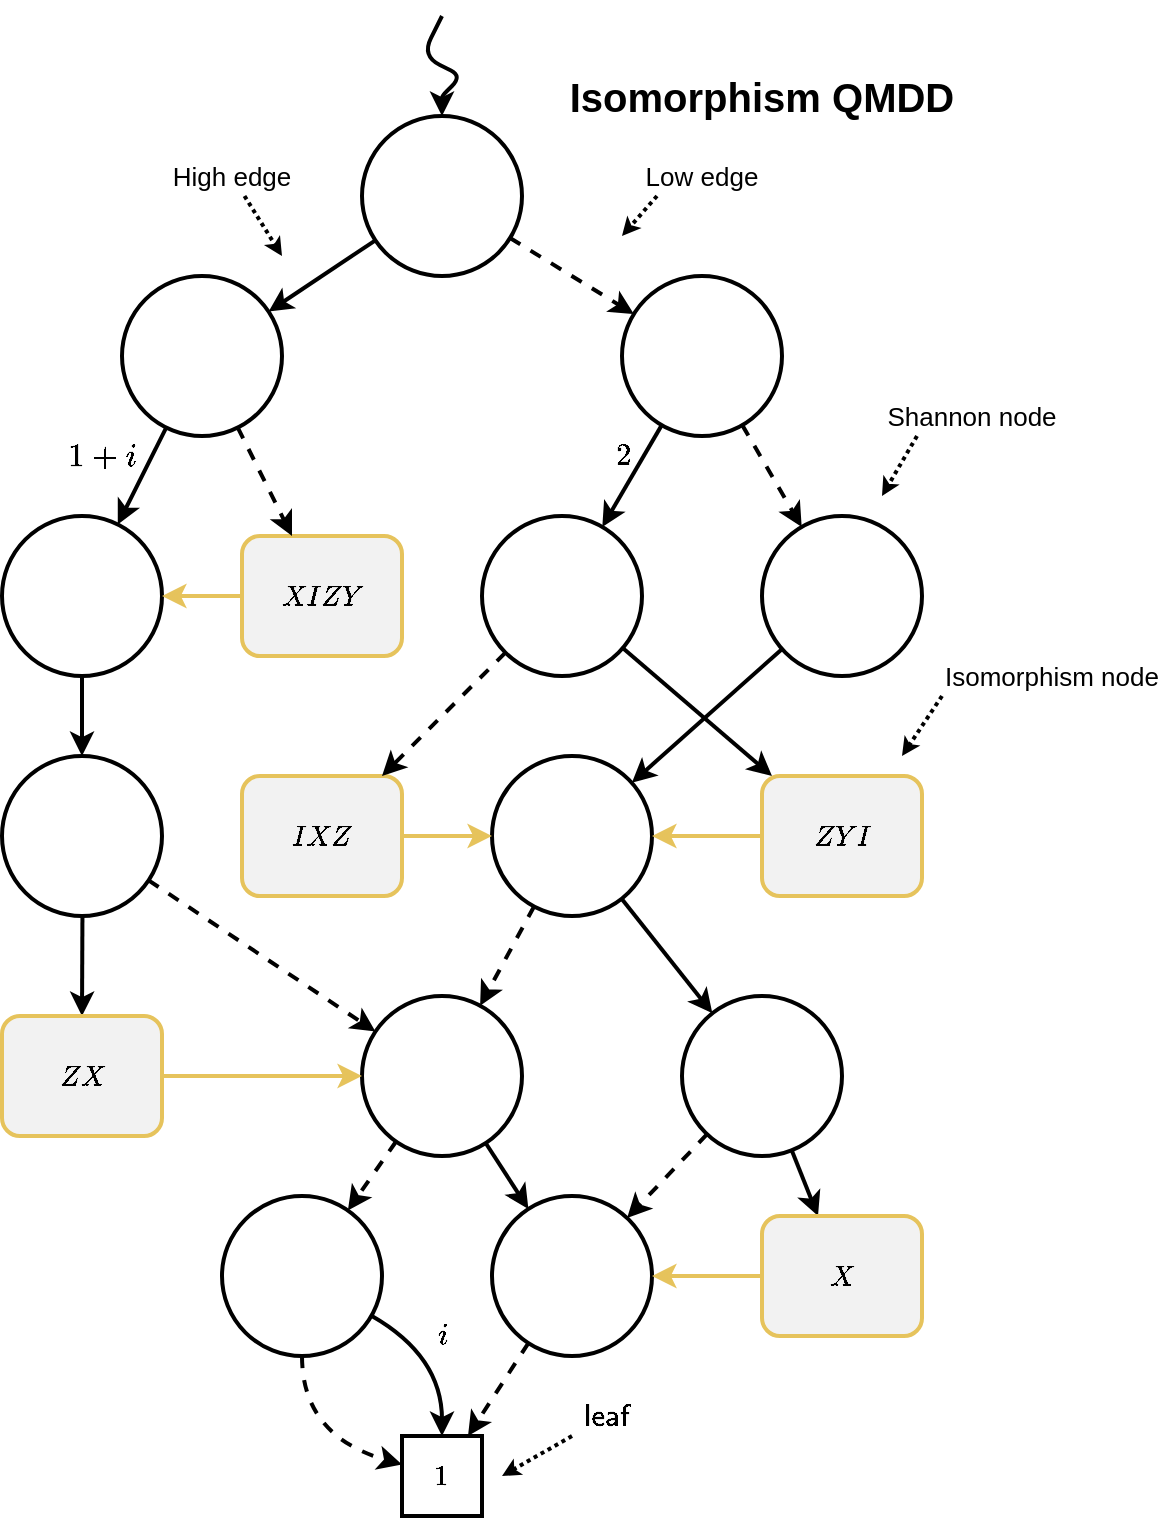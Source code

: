 <mxfile version="13.7.3" type="device"><diagram id="j-2fc28IXGY9fXP2UtbA" name="Page-1"><mxGraphModel dx="1185" dy="1910" grid="1" gridSize="10" guides="1" tooltips="1" connect="1" arrows="1" fold="1" page="1" pageScale="1" pageWidth="850" pageHeight="1100" math="1" shadow="0"><root><mxCell id="0"/><mxCell id="1" parent="0"/><mxCell id="MGRooVW7pnjZTKjsBsS9-1" value="" style="ellipse;whiteSpace=wrap;html=1;strokeWidth=2;" vertex="1" parent="1"><mxGeometry x="360" y="40" width="80" height="80" as="geometry"/></mxCell><mxCell id="MGRooVW7pnjZTKjsBsS9-2" value="" style="ellipse;whiteSpace=wrap;html=1;strokeWidth=2;" vertex="1" parent="1"><mxGeometry x="240" y="120" width="80" height="80" as="geometry"/></mxCell><mxCell id="MGRooVW7pnjZTKjsBsS9-3" value="" style="ellipse;whiteSpace=wrap;html=1;strokeWidth=2;" vertex="1" parent="1"><mxGeometry x="490" y="120" width="80" height="80" as="geometry"/></mxCell><mxCell id="MGRooVW7pnjZTKjsBsS9-4" value="" style="ellipse;whiteSpace=wrap;html=1;strokeWidth=2;" vertex="1" parent="1"><mxGeometry x="560" y="240" width="80" height="80" as="geometry"/></mxCell><mxCell id="MGRooVW7pnjZTKjsBsS9-5" value="" style="ellipse;whiteSpace=wrap;html=1;strokeWidth=2;" vertex="1" parent="1"><mxGeometry x="420" y="240" width="80" height="80" as="geometry"/></mxCell><mxCell id="MGRooVW7pnjZTKjsBsS9-6" value="" style="ellipse;whiteSpace=wrap;html=1;strokeWidth=2;" vertex="1" parent="1"><mxGeometry x="425" y="360" width="80" height="80" as="geometry"/></mxCell><mxCell id="MGRooVW7pnjZTKjsBsS9-7" value="" style="ellipse;whiteSpace=wrap;html=1;strokeWidth=2;" vertex="1" parent="1"><mxGeometry x="520" y="480" width="80" height="80" as="geometry"/></mxCell><mxCell id="MGRooVW7pnjZTKjsBsS9-8" value="" style="ellipse;whiteSpace=wrap;html=1;strokeWidth=2;" vertex="1" parent="1"><mxGeometry x="360" y="480" width="80" height="80" as="geometry"/></mxCell><mxCell id="MGRooVW7pnjZTKjsBsS9-9" value="" style="ellipse;whiteSpace=wrap;html=1;strokeWidth=2;" vertex="1" parent="1"><mxGeometry x="290" y="580" width="80" height="80" as="geometry"/></mxCell><mxCell id="MGRooVW7pnjZTKjsBsS9-10" value="" style="ellipse;whiteSpace=wrap;html=1;strokeWidth=2;" vertex="1" parent="1"><mxGeometry x="425" y="580" width="80" height="80" as="geometry"/></mxCell><mxCell id="MGRooVW7pnjZTKjsBsS9-12" value="" style="ellipse;whiteSpace=wrap;html=1;strokeWidth=2;" vertex="1" parent="1"><mxGeometry x="180" y="240" width="80" height="80" as="geometry"/></mxCell><mxCell id="MGRooVW7pnjZTKjsBsS9-13" value="" style="endArrow=classic;html=1;strokeWidth=2;" edge="1" parent="1" source="MGRooVW7pnjZTKjsBsS9-1" target="MGRooVW7pnjZTKjsBsS9-2"><mxGeometry width="50" height="50" relative="1" as="geometry"><mxPoint x="430" y="520" as="sourcePoint"/><mxPoint x="480" y="470" as="targetPoint"/></mxGeometry></mxCell><mxCell id="MGRooVW7pnjZTKjsBsS9-14" value="" style="endArrow=classic;html=1;strokeWidth=2;dashed=1;" edge="1" parent="1" source="MGRooVW7pnjZTKjsBsS9-1" target="MGRooVW7pnjZTKjsBsS9-3"><mxGeometry width="50" height="50" relative="1" as="geometry"><mxPoint x="387.886" y="83.331" as="sourcePoint"/><mxPoint x="352.188" y="136.718" as="targetPoint"/></mxGeometry></mxCell><mxCell id="MGRooVW7pnjZTKjsBsS9-15" value="$$XIZY$$" style="rounded=1;whiteSpace=wrap;html=1;strokeWidth=2;perimeterSpacing=0;shadow=0;glass=0;fillColor=#F2F2F2;strokeColor=#E6C35C;" vertex="1" parent="1"><mxGeometry x="300" y="250" width="80" height="60" as="geometry"/></mxCell><mxCell id="MGRooVW7pnjZTKjsBsS9-16" value="" style="endArrow=classic;html=1;strokeWidth=2;" edge="1" parent="1" source="MGRooVW7pnjZTKjsBsS9-12" target="MGRooVW7pnjZTKjsBsS9-32"><mxGeometry width="50" height="50" relative="1" as="geometry"><mxPoint x="387.874" y="83.323" as="sourcePoint"/><mxPoint x="352.188" y="136.718" as="targetPoint"/></mxGeometry></mxCell><mxCell id="MGRooVW7pnjZTKjsBsS9-17" value="$$1+i$$" style="endArrow=classic;html=1;strokeWidth=2;labelBackgroundColor=none;fontSize=14;" edge="1" parent="1" source="MGRooVW7pnjZTKjsBsS9-2" target="MGRooVW7pnjZTKjsBsS9-12"><mxGeometry y="-22" width="50" height="50" relative="1" as="geometry"><mxPoint x="397.874" y="93.323" as="sourcePoint"/><mxPoint x="362.188" y="146.718" as="targetPoint"/><mxPoint as="offset"/></mxGeometry></mxCell><mxCell id="MGRooVW7pnjZTKjsBsS9-18" value="$$2$$" style="endArrow=classic;html=1;strokeWidth=2;labelBackgroundColor=none;fontSize=13;" edge="1" parent="1" source="MGRooVW7pnjZTKjsBsS9-3" target="MGRooVW7pnjZTKjsBsS9-5"><mxGeometry x="-0.207" y="-9" width="50" height="50" relative="1" as="geometry"><mxPoint x="407.874" y="103.323" as="sourcePoint"/><mxPoint x="372.188" y="156.718" as="targetPoint"/><mxPoint as="offset"/></mxGeometry></mxCell><mxCell id="MGRooVW7pnjZTKjsBsS9-19" value="" style="endArrow=classic;html=1;strokeWidth=2;" edge="1" parent="1" source="MGRooVW7pnjZTKjsBsS9-5" target="MGRooVW7pnjZTKjsBsS9-30"><mxGeometry width="50" height="50" relative="1" as="geometry"><mxPoint x="417.874" y="113.323" as="sourcePoint"/><mxPoint x="382.188" y="166.718" as="targetPoint"/></mxGeometry></mxCell><mxCell id="MGRooVW7pnjZTKjsBsS9-20" value="" style="endArrow=classic;html=1;strokeWidth=2;" edge="1" parent="1" source="MGRooVW7pnjZTKjsBsS9-4" target="MGRooVW7pnjZTKjsBsS9-6"><mxGeometry width="50" height="50" relative="1" as="geometry"><mxPoint x="427.874" y="123.323" as="sourcePoint"/><mxPoint x="392.188" y="176.718" as="targetPoint"/></mxGeometry></mxCell><mxCell id="MGRooVW7pnjZTKjsBsS9-21" value="" style="endArrow=classic;html=1;strokeWidth=2;" edge="1" parent="1" source="MGRooVW7pnjZTKjsBsS9-32" target="MGRooVW7pnjZTKjsBsS9-31"><mxGeometry width="50" height="50" relative="1" as="geometry"><mxPoint x="437.874" y="133.323" as="sourcePoint"/><mxPoint x="402.188" y="186.718" as="targetPoint"/></mxGeometry></mxCell><mxCell id="MGRooVW7pnjZTKjsBsS9-22" value="" style="endArrow=classic;html=1;strokeWidth=2;" edge="1" parent="1" source="MGRooVW7pnjZTKjsBsS9-6" target="MGRooVW7pnjZTKjsBsS9-7"><mxGeometry width="50" height="50" relative="1" as="geometry"><mxPoint x="447.874" y="143.323" as="sourcePoint"/><mxPoint x="412.188" y="196.718" as="targetPoint"/></mxGeometry></mxCell><mxCell id="MGRooVW7pnjZTKjsBsS9-23" value="" style="endArrow=classic;html=1;strokeWidth=2;" edge="1" parent="1" source="MGRooVW7pnjZTKjsBsS9-8" target="MGRooVW7pnjZTKjsBsS9-10"><mxGeometry width="50" height="50" relative="1" as="geometry"><mxPoint x="457.874" y="153.323" as="sourcePoint"/><mxPoint x="272" y="616" as="targetPoint"/></mxGeometry></mxCell><mxCell id="MGRooVW7pnjZTKjsBsS9-24" value="" style="endArrow=classic;html=1;strokeWidth=2;" edge="1" parent="1" source="MGRooVW7pnjZTKjsBsS9-7" target="MGRooVW7pnjZTKjsBsS9-46"><mxGeometry width="50" height="50" relative="1" as="geometry"><mxPoint x="467.874" y="163.323" as="sourcePoint"/><mxPoint x="432.188" y="216.718" as="targetPoint"/></mxGeometry></mxCell><mxCell id="MGRooVW7pnjZTKjsBsS9-25" value="" style="endArrow=classic;html=1;strokeWidth=2;dashed=1;" edge="1" parent="1" source="MGRooVW7pnjZTKjsBsS9-10" target="MGRooVW7pnjZTKjsBsS9-27"><mxGeometry width="50" height="50" relative="1" as="geometry"><mxPoint x="477.874" y="173.323" as="sourcePoint"/><mxPoint x="442.188" y="226.718" as="targetPoint"/></mxGeometry></mxCell><mxCell id="MGRooVW7pnjZTKjsBsS9-26" value="$$i$$" style="endArrow=classic;html=1;strokeWidth=2;curved=1;labelBackgroundColor=none;fontSize=13;" edge="1" parent="1" source="MGRooVW7pnjZTKjsBsS9-9" target="MGRooVW7pnjZTKjsBsS9-27"><mxGeometry x="-0.115" y="9" width="50" height="50" relative="1" as="geometry"><mxPoint x="487.874" y="183.323" as="sourcePoint"/><mxPoint x="452.188" y="236.718" as="targetPoint"/><Array as="points"><mxPoint x="400" y="660"/></Array><mxPoint as="offset"/></mxGeometry></mxCell><mxCell id="MGRooVW7pnjZTKjsBsS9-27" value="$$1$$" style="rounded=0;whiteSpace=wrap;html=1;shadow=0;glass=0;strokeWidth=2;" vertex="1" parent="1"><mxGeometry x="380" y="700" width="40" height="40" as="geometry"/></mxCell><mxCell id="MGRooVW7pnjZTKjsBsS9-29" value="$$IXZ$$" style="rounded=1;whiteSpace=wrap;html=1;strokeWidth=2;perimeterSpacing=0;shadow=0;glass=0;fillColor=#F2F2F2;strokeColor=#E6C35C;" vertex="1" parent="1"><mxGeometry x="300" y="370" width="80" height="60" as="geometry"/></mxCell><mxCell id="MGRooVW7pnjZTKjsBsS9-30" value="$$ZYI$$" style="rounded=1;whiteSpace=wrap;html=1;strokeWidth=2;perimeterSpacing=0;shadow=0;glass=0;fillColor=#F2F2F2;strokeColor=#E6C35C;" vertex="1" parent="1"><mxGeometry x="560" y="370" width="80" height="60" as="geometry"/></mxCell><mxCell id="MGRooVW7pnjZTKjsBsS9-31" value="$$ZX$$" style="rounded=1;whiteSpace=wrap;html=1;strokeWidth=2;perimeterSpacing=0;shadow=0;glass=0;fillColor=#F2F2F2;strokeColor=#E6C35C;" vertex="1" parent="1"><mxGeometry x="180" y="490" width="80" height="60" as="geometry"/></mxCell><mxCell id="MGRooVW7pnjZTKjsBsS9-32" value="" style="ellipse;whiteSpace=wrap;html=1;strokeWidth=2;" vertex="1" parent="1"><mxGeometry x="180" y="360" width="80" height="80" as="geometry"/></mxCell><mxCell id="MGRooVW7pnjZTKjsBsS9-33" value="" style="endArrow=classic;html=1;strokeWidth=2;dashed=1;" edge="1" parent="1" source="MGRooVW7pnjZTKjsBsS9-3" target="MGRooVW7pnjZTKjsBsS9-4"><mxGeometry width="50" height="50" relative="1" as="geometry"><mxPoint x="440.429" y="75.963" as="sourcePoint"/><mxPoint x="410" y="140" as="targetPoint"/></mxGeometry></mxCell><mxCell id="MGRooVW7pnjZTKjsBsS9-34" value="" style="endArrow=classic;html=1;strokeWidth=2;dashed=1;" edge="1" parent="1" source="MGRooVW7pnjZTKjsBsS9-2" target="MGRooVW7pnjZTKjsBsS9-15"><mxGeometry width="50" height="50" relative="1" as="geometry"><mxPoint x="450.429" y="85.963" as="sourcePoint"/><mxPoint x="420" y="150" as="targetPoint"/></mxGeometry></mxCell><mxCell id="MGRooVW7pnjZTKjsBsS9-35" value="" style="endArrow=classic;html=1;strokeWidth=2;dashed=1;" edge="1" parent="1" source="MGRooVW7pnjZTKjsBsS9-5" target="MGRooVW7pnjZTKjsBsS9-29"><mxGeometry width="50" height="50" relative="1" as="geometry"><mxPoint x="460.429" y="95.963" as="sourcePoint"/><mxPoint x="430" y="160" as="targetPoint"/></mxGeometry></mxCell><mxCell id="MGRooVW7pnjZTKjsBsS9-36" value="" style="endArrow=classic;html=1;strokeWidth=2;dashed=1;" edge="1" parent="1" source="MGRooVW7pnjZTKjsBsS9-6" target="MGRooVW7pnjZTKjsBsS9-8"><mxGeometry width="50" height="50" relative="1" as="geometry"><mxPoint x="470.429" y="105.963" as="sourcePoint"/><mxPoint x="440" y="170" as="targetPoint"/></mxGeometry></mxCell><mxCell id="MGRooVW7pnjZTKjsBsS9-37" value="" style="endArrow=classic;html=1;strokeWidth=2;dashed=1;" edge="1" parent="1" source="MGRooVW7pnjZTKjsBsS9-32" target="MGRooVW7pnjZTKjsBsS9-8"><mxGeometry width="50" height="50" relative="1" as="geometry"><mxPoint x="480.429" y="115.963" as="sourcePoint"/><mxPoint x="450" y="180" as="targetPoint"/></mxGeometry></mxCell><mxCell id="MGRooVW7pnjZTKjsBsS9-39" value="" style="endArrow=classic;html=1;strokeWidth=2;dashed=1;" edge="1" parent="1" source="MGRooVW7pnjZTKjsBsS9-8" target="MGRooVW7pnjZTKjsBsS9-9"><mxGeometry width="50" height="50" relative="1" as="geometry"><mxPoint x="500.429" y="135.963" as="sourcePoint"/><mxPoint x="470" y="200" as="targetPoint"/></mxGeometry></mxCell><mxCell id="MGRooVW7pnjZTKjsBsS9-40" value="" style="endArrow=classic;html=1;strokeWidth=2;dashed=1;" edge="1" parent="1" source="MGRooVW7pnjZTKjsBsS9-7" target="MGRooVW7pnjZTKjsBsS9-10"><mxGeometry width="50" height="50" relative="1" as="geometry"><mxPoint x="510.429" y="145.963" as="sourcePoint"/><mxPoint x="480" y="210" as="targetPoint"/></mxGeometry></mxCell><mxCell id="MGRooVW7pnjZTKjsBsS9-41" value="" style="endArrow=classic;html=1;strokeWidth=2;dashed=1;curved=1;" edge="1" parent="1" source="MGRooVW7pnjZTKjsBsS9-9" target="MGRooVW7pnjZTKjsBsS9-27"><mxGeometry width="50" height="50" relative="1" as="geometry"><mxPoint x="520.429" y="155.963" as="sourcePoint"/><mxPoint x="490" y="220" as="targetPoint"/><Array as="points"><mxPoint x="330" y="700"/></Array></mxGeometry></mxCell><mxCell id="MGRooVW7pnjZTKjsBsS9-42" value="" style="endArrow=classic;html=1;strokeWidth=2;fillColor=#fff2cc;strokeColor=#E6C35C;" edge="1" parent="1" source="MGRooVW7pnjZTKjsBsS9-31" target="MGRooVW7pnjZTKjsBsS9-8"><mxGeometry width="50" height="50" relative="1" as="geometry"><mxPoint x="307.886" y="203.331" as="sourcePoint"/><mxPoint x="272.188" y="256.718" as="targetPoint"/></mxGeometry></mxCell><mxCell id="MGRooVW7pnjZTKjsBsS9-43" value="" style="endArrow=classic;html=1;strokeWidth=2;fillColor=#fff2cc;strokeColor=#E6C35C;" edge="1" parent="1" source="MGRooVW7pnjZTKjsBsS9-15" target="MGRooVW7pnjZTKjsBsS9-12"><mxGeometry width="50" height="50" relative="1" as="geometry"><mxPoint x="296" y="530" as="sourcePoint"/><mxPoint x="370" y="530" as="targetPoint"/></mxGeometry></mxCell><mxCell id="MGRooVW7pnjZTKjsBsS9-44" value="" style="endArrow=classic;html=1;strokeWidth=2;exitX=1;exitY=0.5;exitDx=0;exitDy=0;fillColor=#fff2cc;strokeColor=#E6C35C;" edge="1" parent="1" source="MGRooVW7pnjZTKjsBsS9-29" target="MGRooVW7pnjZTKjsBsS9-6"><mxGeometry width="50" height="50" relative="1" as="geometry"><mxPoint x="500.407" y="315.989" as="sourcePoint"/><mxPoint x="568" y="374" as="targetPoint"/></mxGeometry></mxCell><mxCell id="MGRooVW7pnjZTKjsBsS9-45" value="" style="endArrow=classic;html=1;strokeWidth=2;fillColor=#fff2cc;strokeColor=#E6C35C;" edge="1" parent="1" source="MGRooVW7pnjZTKjsBsS9-30" target="MGRooVW7pnjZTKjsBsS9-6"><mxGeometry width="50" height="50" relative="1" as="geometry"><mxPoint x="580.093" y="316.562" as="sourcePoint"/><mxPoint x="504.846" y="383.368" as="targetPoint"/></mxGeometry></mxCell><mxCell id="MGRooVW7pnjZTKjsBsS9-46" value="$$X$$" style="rounded=1;whiteSpace=wrap;html=1;strokeWidth=2;perimeterSpacing=0;shadow=0;glass=0;fillColor=#F2F2F2;strokeColor=#E6C35C;" vertex="1" parent="1"><mxGeometry x="560" y="590" width="80" height="60" as="geometry"/></mxCell><mxCell id="MGRooVW7pnjZTKjsBsS9-47" value="" style="endArrow=classic;html=1;strokeWidth=2;fillColor=#fff2cc;strokeColor=#E6C35C;" edge="1" parent="1" source="MGRooVW7pnjZTKjsBsS9-46" target="MGRooVW7pnjZTKjsBsS9-10"><mxGeometry width="50" height="50" relative="1" as="geometry"><mxPoint x="570" y="410" as="sourcePoint"/><mxPoint x="515" y="410" as="targetPoint"/></mxGeometry></mxCell><mxCell id="MGRooVW7pnjZTKjsBsS9-48" value="" style="endArrow=classic;html=1;labelBackgroundColor=none;strokeWidth=2;fontSize=13;entryX=0.5;entryY=0;entryDx=0;entryDy=0;" edge="1" parent="1" target="MGRooVW7pnjZTKjsBsS9-1"><mxGeometry width="50" height="50" relative="1" as="geometry"><mxPoint x="400" y="-10" as="sourcePoint"/><mxPoint x="500" y="320" as="targetPoint"/><Array as="points"><mxPoint x="390" y="10"/><mxPoint x="410" y="20"/><mxPoint x="400" y="30"/></Array></mxGeometry></mxCell><mxCell id="MGRooVW7pnjZTKjsBsS9-49" value="Isomorphism QMDD" style="text;html=1;strokeColor=none;fillColor=none;align=center;verticalAlign=middle;whiteSpace=wrap;rounded=0;shadow=0;glass=0;fontSize=20;fontStyle=1" vertex="1" parent="1"><mxGeometry x="455" y="10" width="210" height="40" as="geometry"/></mxCell><mxCell id="MGRooVW7pnjZTKjsBsS9-50" value="Low edge" style="text;html=1;strokeColor=none;fillColor=none;align=center;verticalAlign=middle;whiteSpace=wrap;rounded=0;shadow=0;glass=0;fontSize=13;" vertex="1" parent="1"><mxGeometry x="485" y="60" width="90" height="20" as="geometry"/></mxCell><mxCell id="MGRooVW7pnjZTKjsBsS9-51" value="High edge" style="text;html=1;strokeColor=none;fillColor=none;align=center;verticalAlign=middle;whiteSpace=wrap;rounded=0;shadow=0;glass=0;fontSize=13;" vertex="1" parent="1"><mxGeometry x="240" y="60" width="110" height="20" as="geometry"/></mxCell><mxCell id="MGRooVW7pnjZTKjsBsS9-52" value="Shannon node" style="text;html=1;strokeColor=none;fillColor=none;align=center;verticalAlign=middle;whiteSpace=wrap;rounded=0;shadow=0;glass=0;fontSize=13;" vertex="1" parent="1"><mxGeometry x="610" y="180" width="110" height="20" as="geometry"/></mxCell><mxCell id="MGRooVW7pnjZTKjsBsS9-53" value="Isomorphism node" style="text;html=1;strokeColor=none;fillColor=none;align=center;verticalAlign=middle;whiteSpace=wrap;rounded=0;shadow=0;glass=0;fontSize=13;" vertex="1" parent="1"><mxGeometry x="650" y="310" width="110" height="20" as="geometry"/></mxCell><mxCell id="MGRooVW7pnjZTKjsBsS9-54" value="" style="endArrow=classic;html=1;labelBackgroundColor=none;strokeColor=#000000;strokeWidth=2;fontSize=20;dashed=1;dashPattern=1 1;endSize=3;exitX=0.25;exitY=1;exitDx=0;exitDy=0;" edge="1" parent="1" source="MGRooVW7pnjZTKjsBsS9-50"><mxGeometry width="50" height="50" relative="1" as="geometry"><mxPoint x="400" y="310" as="sourcePoint"/><mxPoint x="490" y="100" as="targetPoint"/></mxGeometry></mxCell><mxCell id="MGRooVW7pnjZTKjsBsS9-55" value="" style="endArrow=classic;html=1;labelBackgroundColor=none;strokeColor=#000000;strokeWidth=2;fontSize=20;dashed=1;dashPattern=1 1;endSize=3;" edge="1" parent="1" source="MGRooVW7pnjZTKjsBsS9-51"><mxGeometry width="50" height="50" relative="1" as="geometry"><mxPoint x="532.5" y="90" as="sourcePoint"/><mxPoint x="320" y="110" as="targetPoint"/></mxGeometry></mxCell><mxCell id="MGRooVW7pnjZTKjsBsS9-56" value="" style="endArrow=classic;html=1;labelBackgroundColor=none;strokeColor=#000000;strokeWidth=2;fontSize=20;dashed=1;dashPattern=1 1;endSize=3;exitX=0.25;exitY=1;exitDx=0;exitDy=0;" edge="1" parent="1" source="MGRooVW7pnjZTKjsBsS9-52"><mxGeometry width="50" height="50" relative="1" as="geometry"><mxPoint x="532.5" y="90" as="sourcePoint"/><mxPoint x="620" y="230" as="targetPoint"/></mxGeometry></mxCell><mxCell id="MGRooVW7pnjZTKjsBsS9-57" value="" style="endArrow=classic;html=1;labelBackgroundColor=none;strokeColor=#000000;strokeWidth=2;fontSize=20;dashed=1;dashPattern=1 1;endSize=3;exitX=0;exitY=1;exitDx=0;exitDy=0;" edge="1" parent="1" source="MGRooVW7pnjZTKjsBsS9-53"><mxGeometry width="50" height="50" relative="1" as="geometry"><mxPoint x="657.5" y="210" as="sourcePoint"/><mxPoint x="630" y="360" as="targetPoint"/></mxGeometry></mxCell><mxCell id="MGRooVW7pnjZTKjsBsS9-58" value="$$\textsf{leaf}$$" style="text;html=1;strokeColor=none;fillColor=none;align=center;verticalAlign=middle;whiteSpace=wrap;rounded=0;shadow=0;glass=0;fontSize=13;" vertex="1" parent="1"><mxGeometry x="465" y="680" width="35" height="20" as="geometry"/></mxCell><mxCell id="MGRooVW7pnjZTKjsBsS9-59" value="" style="endArrow=classic;html=1;labelBackgroundColor=none;strokeColor=#000000;strokeWidth=2;fontSize=20;dashed=1;dashPattern=1 1;endSize=3;exitX=0;exitY=1;exitDx=0;exitDy=0;" edge="1" parent="1" source="MGRooVW7pnjZTKjsBsS9-58"><mxGeometry width="50" height="50" relative="1" as="geometry"><mxPoint x="472.5" y="580" as="sourcePoint"/><mxPoint x="430" y="720" as="targetPoint"/></mxGeometry></mxCell></root></mxGraphModel></diagram></mxfile>